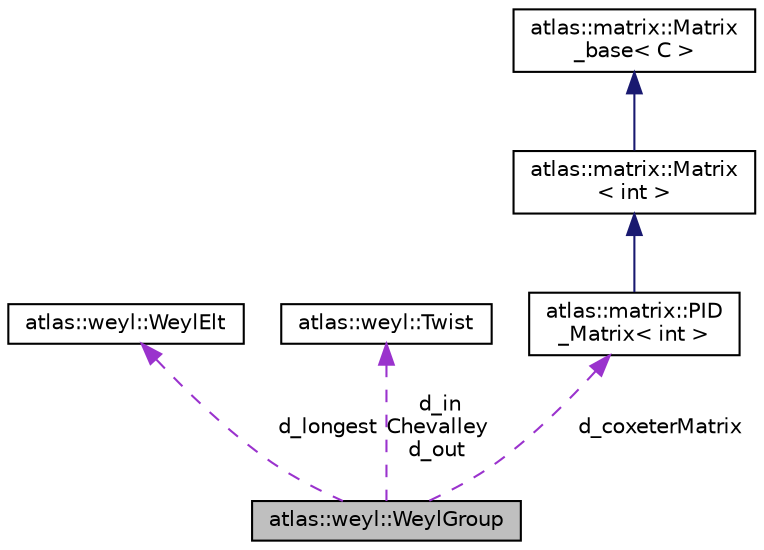digraph "atlas::weyl::WeylGroup"
{
  edge [fontname="Helvetica",fontsize="10",labelfontname="Helvetica",labelfontsize="10"];
  node [fontname="Helvetica",fontsize="10",shape=record];
  Node1 [label="atlas::weyl::WeylGroup",height=0.2,width=0.4,color="black", fillcolor="grey75", style="filled", fontcolor="black"];
  Node2 -> Node1 [dir="back",color="darkorchid3",fontsize="10",style="dashed",label=" d_longest" ,fontname="Helvetica"];
  Node2 [label="atlas::weyl::WeylElt",height=0.2,width=0.4,color="black", fillcolor="white", style="filled",URL="$classatlas_1_1weyl_1_1WeylElt.html",tooltip="Element of a Weyl group. "];
  Node3 -> Node1 [dir="back",color="darkorchid3",fontsize="10",style="dashed",label=" d_in\nChevalley\nd_out" ,fontname="Helvetica"];
  Node3 [label="atlas::weyl::Twist",height=0.2,width=0.4,color="black", fillcolor="white", style="filled",URL="$classatlas_1_1weyl_1_1Twist.html",tooltip="A mapping between one interpretation of Generators and another. "];
  Node4 -> Node1 [dir="back",color="darkorchid3",fontsize="10",style="dashed",label=" d_coxeterMatrix" ,fontname="Helvetica"];
  Node4 [label="atlas::matrix::PID\l_Matrix\< int \>",height=0.2,width=0.4,color="black", fillcolor="white", style="filled",URL="$classatlas_1_1matrix_1_1PID__Matrix.html"];
  Node5 -> Node4 [dir="back",color="midnightblue",fontsize="10",style="solid",fontname="Helvetica"];
  Node5 [label="atlas::matrix::Matrix\l\< int \>",height=0.2,width=0.4,color="black", fillcolor="white", style="filled",URL="$classatlas_1_1matrix_1_1Matrix.html"];
  Node6 -> Node5 [dir="back",color="midnightblue",fontsize="10",style="solid",fontname="Helvetica"];
  Node6 [label="atlas::matrix::Matrix\l_base\< C \>",height=0.2,width=0.4,color="black", fillcolor="white", style="filled",URL="$classatlas_1_1matrix_1_1Matrix__base.html"];
}
